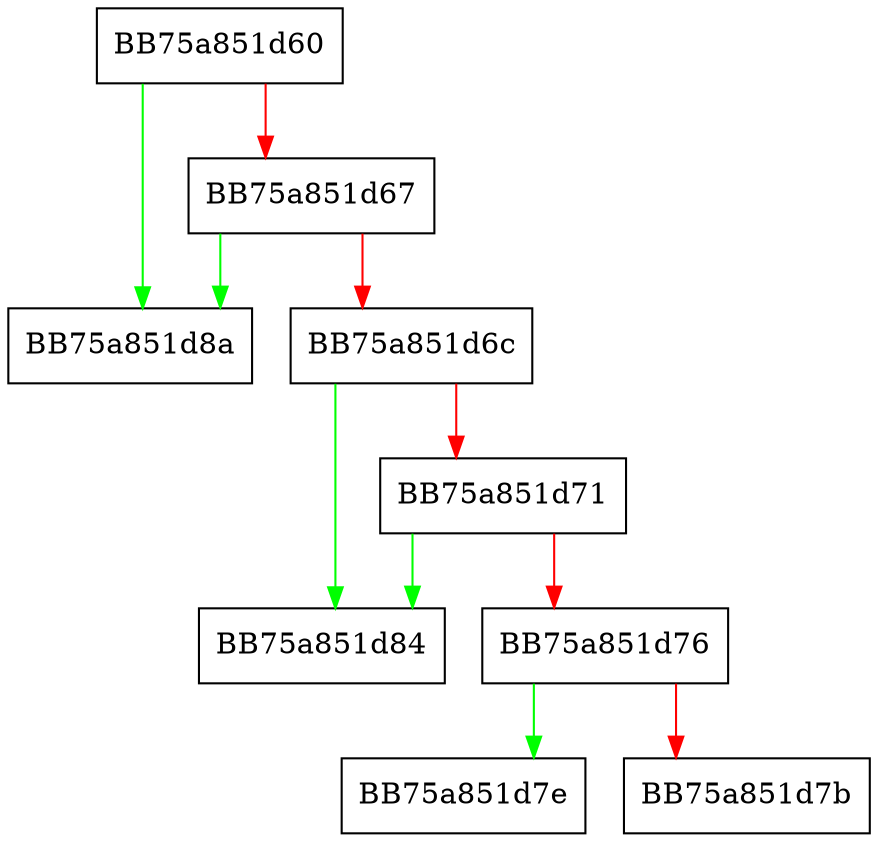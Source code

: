 digraph ConvertRegToInternal {
  node [shape="box"];
  graph [splines=ortho];
  BB75a851d60 -> BB75a851d8a [color="green"];
  BB75a851d60 -> BB75a851d67 [color="red"];
  BB75a851d67 -> BB75a851d8a [color="green"];
  BB75a851d67 -> BB75a851d6c [color="red"];
  BB75a851d6c -> BB75a851d84 [color="green"];
  BB75a851d6c -> BB75a851d71 [color="red"];
  BB75a851d71 -> BB75a851d84 [color="green"];
  BB75a851d71 -> BB75a851d76 [color="red"];
  BB75a851d76 -> BB75a851d7e [color="green"];
  BB75a851d76 -> BB75a851d7b [color="red"];
}